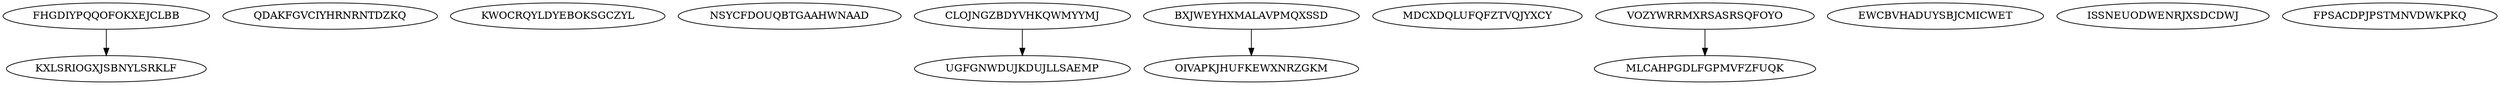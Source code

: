 digraph N15M4 {
	FHGDIYPQQOFOKXEJCLBB	[Weight=18];
	QDAKFGVCIYHRNRNTDZKQ	[Weight=11];
	KWOCRQYLDYEBOKSGCZYL	[Weight=12];
	NSYCFDOUQBTGAAHWNAAD	[Weight=15];
	CLOJNGZBDYVHKQWMYYMJ	[Weight=13];
	BXJWEYHXMALAVPMQXSSD	[Weight=14];
	MDCXDQLUFQFZTVQJYXCY	[Weight=18];
	VOZYWRRMXRSASRSQFOYO	[Weight=17];
	OIVAPKJHUFKEWXNRZGKM	[Weight=15];
	UGFGNWDUJKDUJLLSAEMP	[Weight=11];
	EWCBVHADUYSBJCMICWET	[Weight=17];
	ISSNEUODWENRJXSDCDWJ	[Weight=15];
	MLCAHPGDLFGPMVFZFUQK	[Weight=18];
	KXLSRIOGXJSBNYLSRKLF	[Weight=20];
	FPSACDPJPSTMNVDWKPKQ	[Weight=18];
	CLOJNGZBDYVHKQWMYYMJ -> UGFGNWDUJKDUJLLSAEMP [Weight=12];
	FHGDIYPQQOFOKXEJCLBB -> KXLSRIOGXJSBNYLSRKLF [Weight=16];
	BXJWEYHXMALAVPMQXSSD -> OIVAPKJHUFKEWXNRZGKM [Weight=17];
	VOZYWRRMXRSASRSQFOYO -> MLCAHPGDLFGPMVFZFUQK [Weight=20];
}
